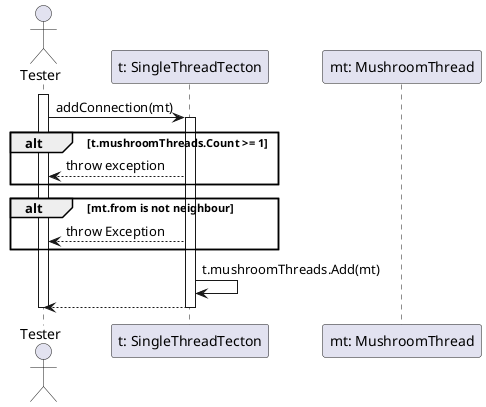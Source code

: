 @startuml tectonGrowThreadTest

actor "Tester" as tst
participant "t: SingleThreadTecton" as t
participant "mt: MushroomThread" as mt

activate tst

tst -> t: addConnection(mt)
activate t

alt t.mushroomThreads.Count >= 1
    tst <-- t: throw exception
end

alt mt.from is not neighbour 
    tst <-- t: throw Exception
end

t -> t: t.mushroomThreads.Add(mt)
tst <-- t
deactivate t

deactivate tst

@enduml